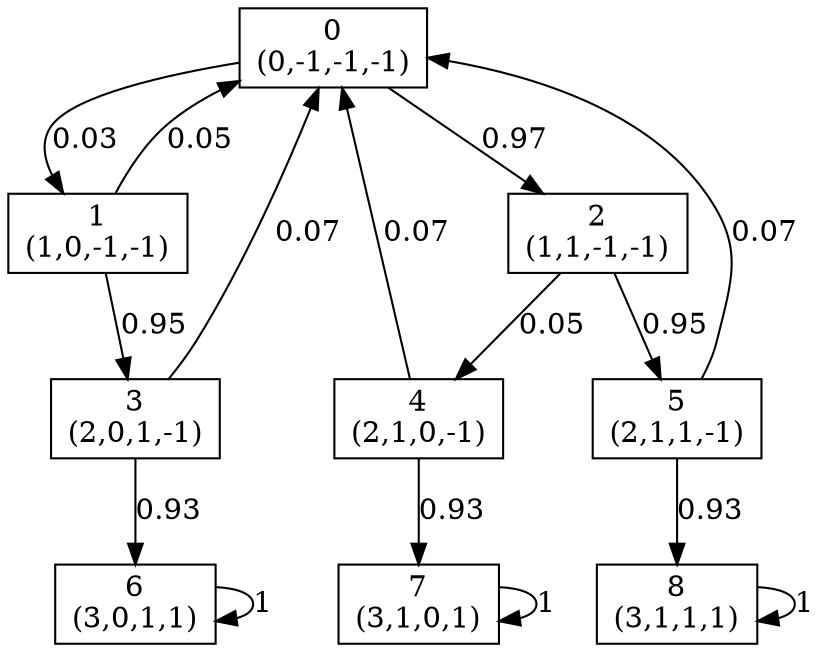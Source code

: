 digraph P {
node [shape=box];
0 -> 1 [ label="0.03" ];
0 -> 2 [ label="0.97" ];
1 -> 0 [ label="0.05" ];
1 -> 3 [ label="0.95" ];
2 -> 4 [ label="0.05" ];
2 -> 5 [ label="0.95" ];
3 -> 0 [ label="0.07" ];
3 -> 6 [ label="0.93" ];
4 -> 0 [ label="0.07" ];
4 -> 7 [ label="0.93" ];
5 -> 0 [ label="0.07" ];
5 -> 8 [ label="0.93" ];
6 -> 6 [ label="1" ];
7 -> 7 [ label="1" ];
8 -> 8 [ label="1" ];
0 [label="0\n(0,-1,-1,-1)"];
1 [label="1\n(1,0,-1,-1)"];
2 [label="2\n(1,1,-1,-1)"];
3 [label="3\n(2,0,1,-1)"];
4 [label="4\n(2,1,0,-1)"];
5 [label="5\n(2,1,1,-1)"];
6 [label="6\n(3,0,1,1)"];
7 [label="7\n(3,1,0,1)"];
8 [label="8\n(3,1,1,1)"];
}
